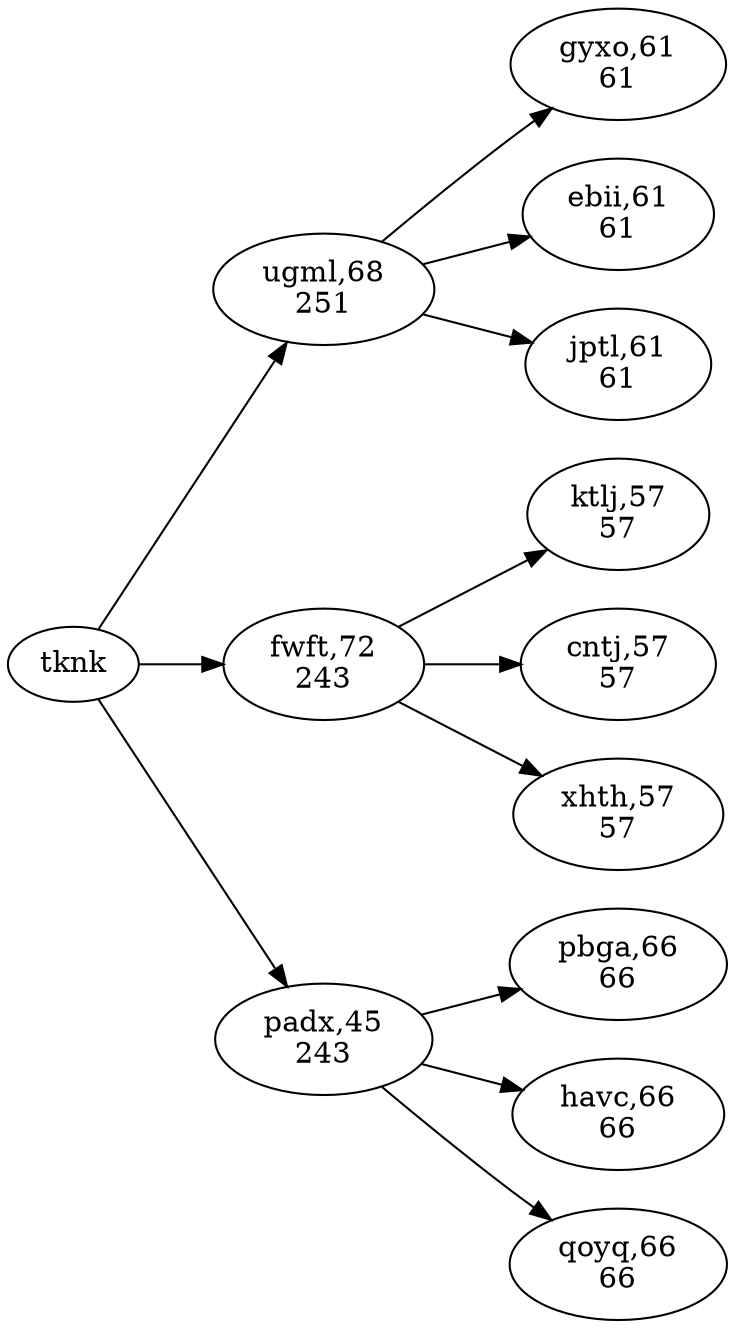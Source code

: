 digraph day7 {
rankdir=LR;
gyxo [label="gyxo,61\n61"];ugml -> gyxo;
ebii [label="ebii,61\n61"];ugml -> ebii;
jptl [label="jptl,61\n61"];ugml -> jptl;
ktlj [label="ktlj,57\n57"];fwft -> ktlj;
cntj [label="cntj,57\n57"];fwft -> cntj;
xhth [label="xhth,57\n57"];fwft -> xhth;
pbga [label="pbga,66\n66"];padx -> pbga;
havc [label="havc,66\n66"];padx -> havc;
qoyq [label="qoyq,66\n66"];padx -> qoyq;
ugml [label="ugml,68\n251"];tknk -> ugml;
padx [label="padx,45\n243"];tknk -> padx;
fwft [label="fwft,72\n243"];tknk -> fwft;
}